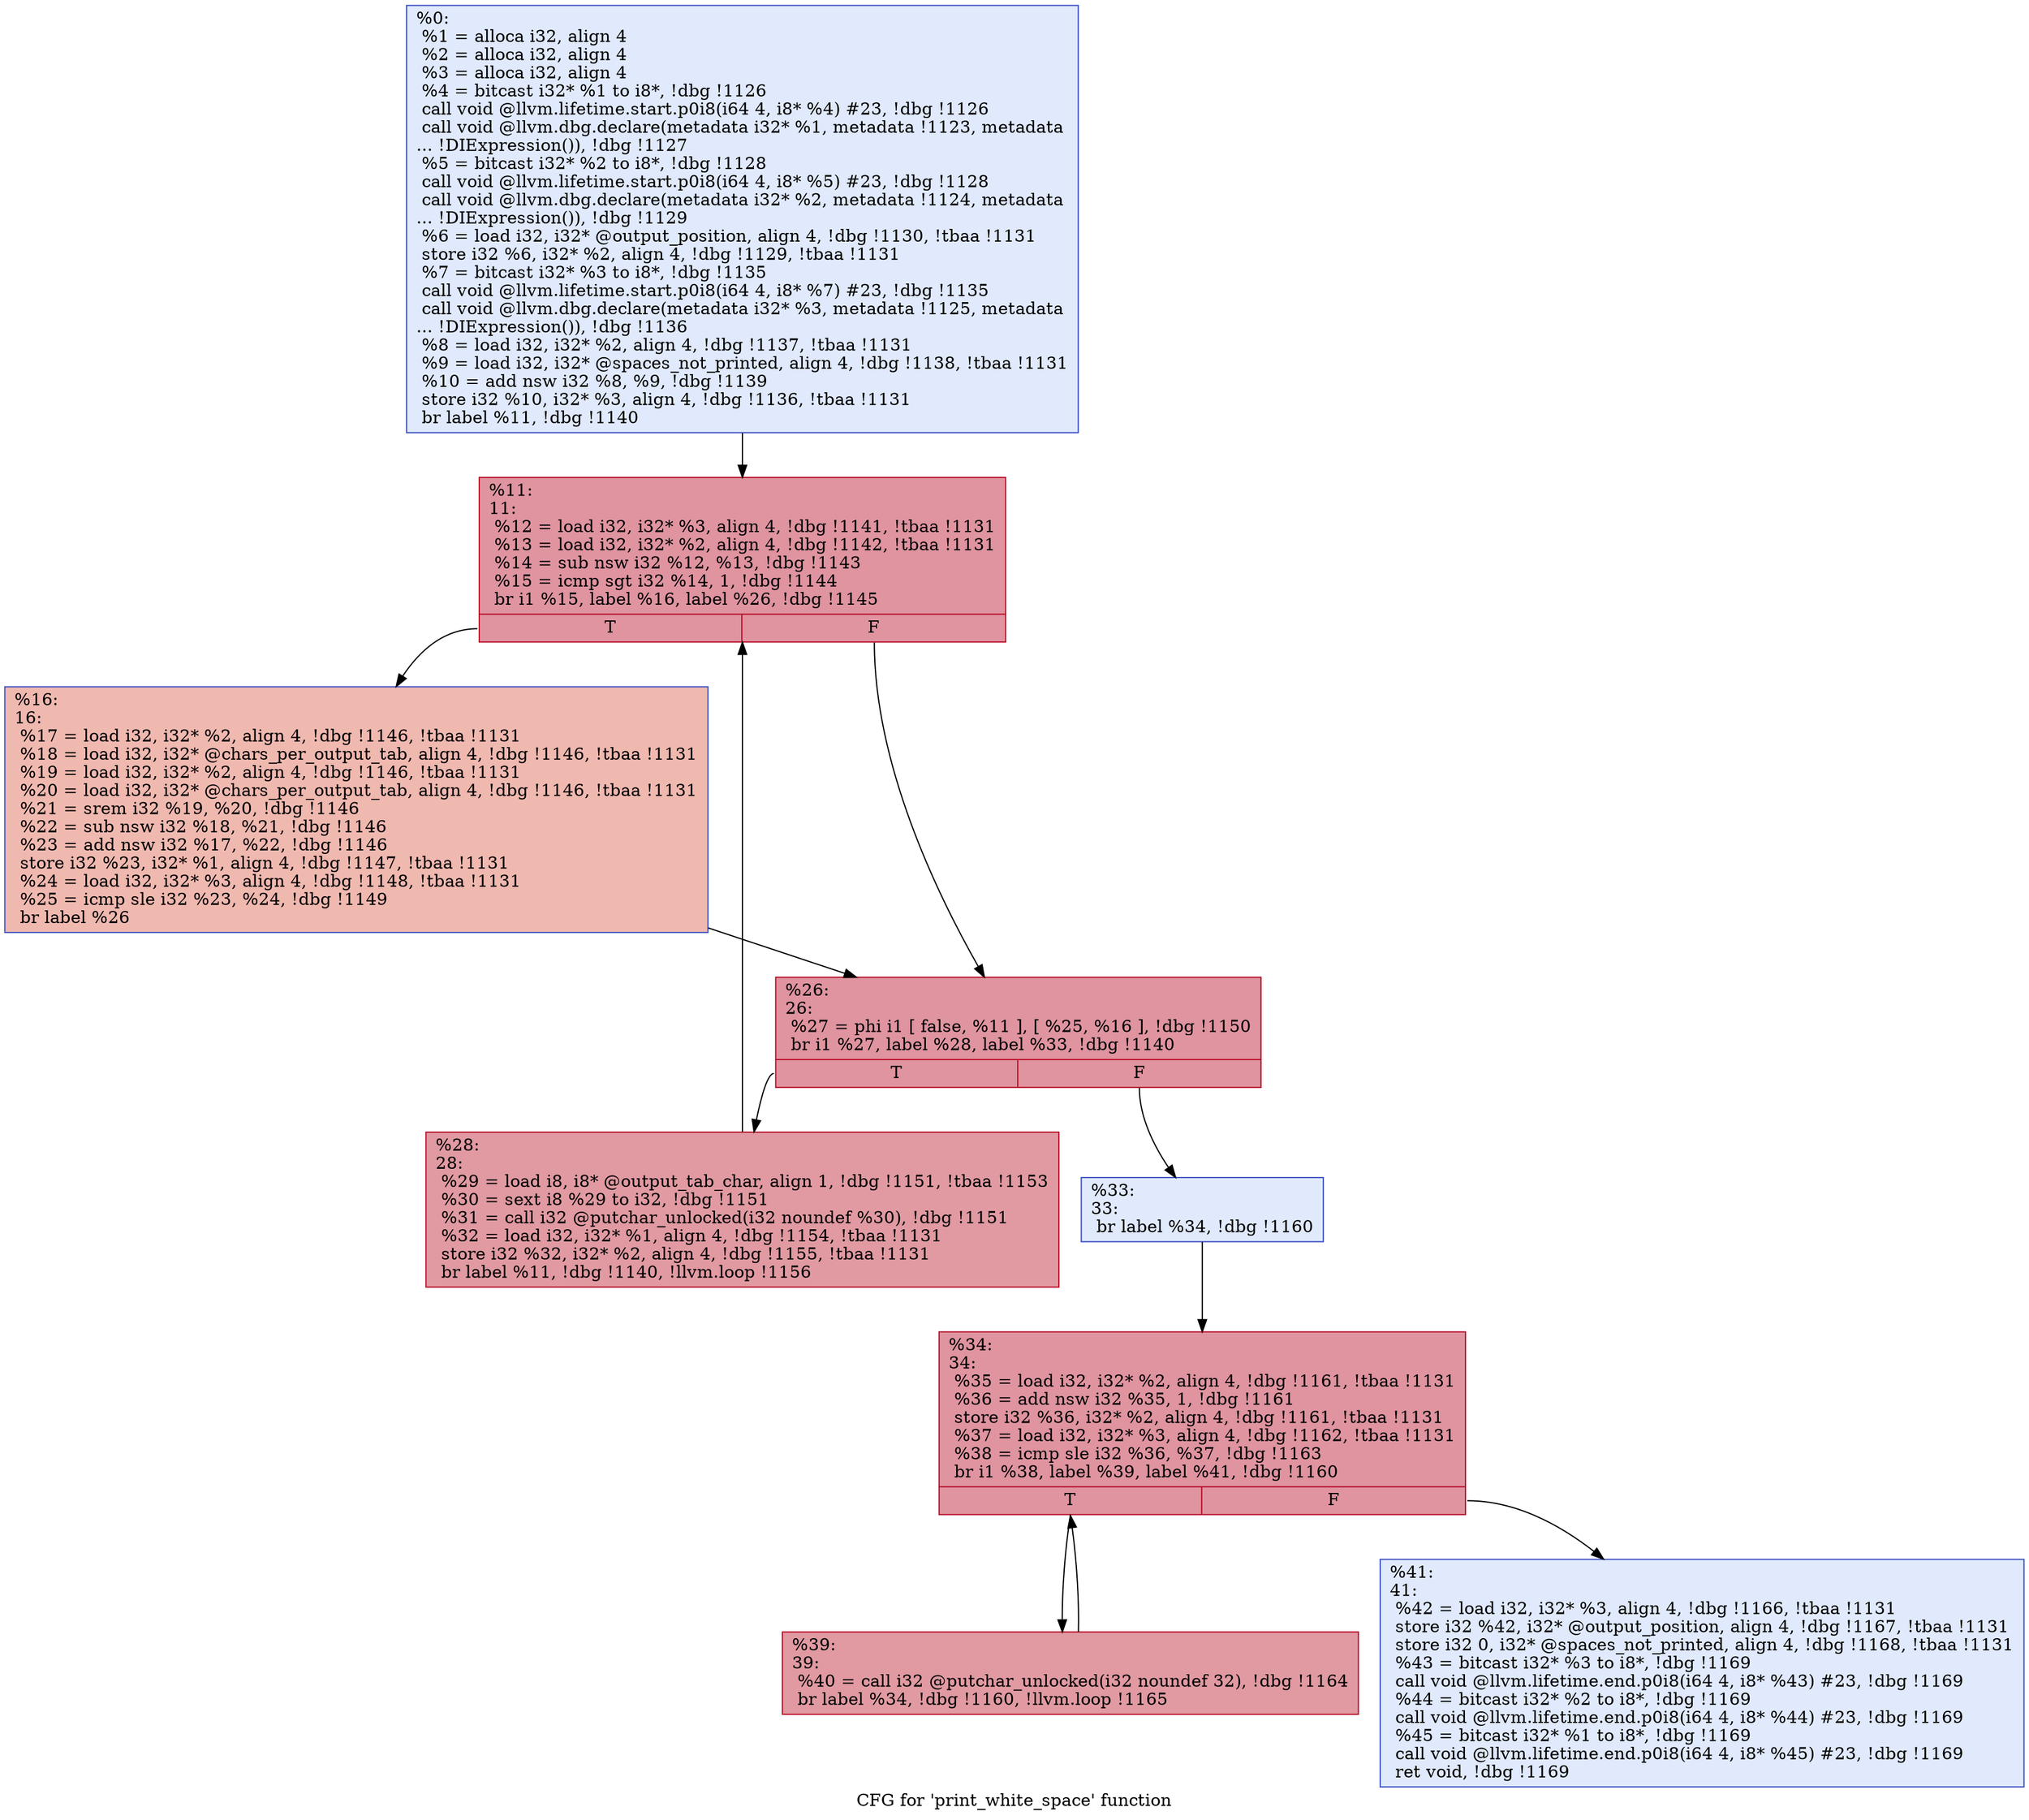 digraph "CFG for 'print_white_space' function" {
	label="CFG for 'print_white_space' function";

	Node0x1666600 [shape=record,color="#3d50c3ff", style=filled, fillcolor="#b9d0f970",label="{%0:\l  %1 = alloca i32, align 4\l  %2 = alloca i32, align 4\l  %3 = alloca i32, align 4\l  %4 = bitcast i32* %1 to i8*, !dbg !1126\l  call void @llvm.lifetime.start.p0i8(i64 4, i8* %4) #23, !dbg !1126\l  call void @llvm.dbg.declare(metadata i32* %1, metadata !1123, metadata\l... !DIExpression()), !dbg !1127\l  %5 = bitcast i32* %2 to i8*, !dbg !1128\l  call void @llvm.lifetime.start.p0i8(i64 4, i8* %5) #23, !dbg !1128\l  call void @llvm.dbg.declare(metadata i32* %2, metadata !1124, metadata\l... !DIExpression()), !dbg !1129\l  %6 = load i32, i32* @output_position, align 4, !dbg !1130, !tbaa !1131\l  store i32 %6, i32* %2, align 4, !dbg !1129, !tbaa !1131\l  %7 = bitcast i32* %3 to i8*, !dbg !1135\l  call void @llvm.lifetime.start.p0i8(i64 4, i8* %7) #23, !dbg !1135\l  call void @llvm.dbg.declare(metadata i32* %3, metadata !1125, metadata\l... !DIExpression()), !dbg !1136\l  %8 = load i32, i32* %2, align 4, !dbg !1137, !tbaa !1131\l  %9 = load i32, i32* @spaces_not_printed, align 4, !dbg !1138, !tbaa !1131\l  %10 = add nsw i32 %8, %9, !dbg !1139\l  store i32 %10, i32* %3, align 4, !dbg !1136, !tbaa !1131\l  br label %11, !dbg !1140\l}"];
	Node0x1666600 -> Node0x1666650;
	Node0x1666650 [shape=record,color="#b70d28ff", style=filled, fillcolor="#b70d2870",label="{%11:\l11:                                               \l  %12 = load i32, i32* %3, align 4, !dbg !1141, !tbaa !1131\l  %13 = load i32, i32* %2, align 4, !dbg !1142, !tbaa !1131\l  %14 = sub nsw i32 %12, %13, !dbg !1143\l  %15 = icmp sgt i32 %14, 1, !dbg !1144\l  br i1 %15, label %16, label %26, !dbg !1145\l|{<s0>T|<s1>F}}"];
	Node0x1666650:s0 -> Node0x16666a0;
	Node0x1666650:s1 -> Node0x16666f0;
	Node0x16666a0 [shape=record,color="#3d50c3ff", style=filled, fillcolor="#de614d70",label="{%16:\l16:                                               \l  %17 = load i32, i32* %2, align 4, !dbg !1146, !tbaa !1131\l  %18 = load i32, i32* @chars_per_output_tab, align 4, !dbg !1146, !tbaa !1131\l  %19 = load i32, i32* %2, align 4, !dbg !1146, !tbaa !1131\l  %20 = load i32, i32* @chars_per_output_tab, align 4, !dbg !1146, !tbaa !1131\l  %21 = srem i32 %19, %20, !dbg !1146\l  %22 = sub nsw i32 %18, %21, !dbg !1146\l  %23 = add nsw i32 %17, %22, !dbg !1146\l  store i32 %23, i32* %1, align 4, !dbg !1147, !tbaa !1131\l  %24 = load i32, i32* %3, align 4, !dbg !1148, !tbaa !1131\l  %25 = icmp sle i32 %23, %24, !dbg !1149\l  br label %26\l}"];
	Node0x16666a0 -> Node0x16666f0;
	Node0x16666f0 [shape=record,color="#b70d28ff", style=filled, fillcolor="#b70d2870",label="{%26:\l26:                                               \l  %27 = phi i1 [ false, %11 ], [ %25, %16 ], !dbg !1150\l  br i1 %27, label %28, label %33, !dbg !1140\l|{<s0>T|<s1>F}}"];
	Node0x16666f0:s0 -> Node0x1666740;
	Node0x16666f0:s1 -> Node0x1666790;
	Node0x1666740 [shape=record,color="#b70d28ff", style=filled, fillcolor="#bb1b2c70",label="{%28:\l28:                                               \l  %29 = load i8, i8* @output_tab_char, align 1, !dbg !1151, !tbaa !1153\l  %30 = sext i8 %29 to i32, !dbg !1151\l  %31 = call i32 @putchar_unlocked(i32 noundef %30), !dbg !1151\l  %32 = load i32, i32* %1, align 4, !dbg !1154, !tbaa !1131\l  store i32 %32, i32* %2, align 4, !dbg !1155, !tbaa !1131\l  br label %11, !dbg !1140, !llvm.loop !1156\l}"];
	Node0x1666740 -> Node0x1666650;
	Node0x1666790 [shape=record,color="#3d50c3ff", style=filled, fillcolor="#b9d0f970",label="{%33:\l33:                                               \l  br label %34, !dbg !1160\l}"];
	Node0x1666790 -> Node0x16667e0;
	Node0x16667e0 [shape=record,color="#b70d28ff", style=filled, fillcolor="#b70d2870",label="{%34:\l34:                                               \l  %35 = load i32, i32* %2, align 4, !dbg !1161, !tbaa !1131\l  %36 = add nsw i32 %35, 1, !dbg !1161\l  store i32 %36, i32* %2, align 4, !dbg !1161, !tbaa !1131\l  %37 = load i32, i32* %3, align 4, !dbg !1162, !tbaa !1131\l  %38 = icmp sle i32 %36, %37, !dbg !1163\l  br i1 %38, label %39, label %41, !dbg !1160\l|{<s0>T|<s1>F}}"];
	Node0x16667e0:s0 -> Node0x1666830;
	Node0x16667e0:s1 -> Node0x1666880;
	Node0x1666830 [shape=record,color="#b70d28ff", style=filled, fillcolor="#bb1b2c70",label="{%39:\l39:                                               \l  %40 = call i32 @putchar_unlocked(i32 noundef 32), !dbg !1164\l  br label %34, !dbg !1160, !llvm.loop !1165\l}"];
	Node0x1666830 -> Node0x16667e0;
	Node0x1666880 [shape=record,color="#3d50c3ff", style=filled, fillcolor="#b9d0f970",label="{%41:\l41:                                               \l  %42 = load i32, i32* %3, align 4, !dbg !1166, !tbaa !1131\l  store i32 %42, i32* @output_position, align 4, !dbg !1167, !tbaa !1131\l  store i32 0, i32* @spaces_not_printed, align 4, !dbg !1168, !tbaa !1131\l  %43 = bitcast i32* %3 to i8*, !dbg !1169\l  call void @llvm.lifetime.end.p0i8(i64 4, i8* %43) #23, !dbg !1169\l  %44 = bitcast i32* %2 to i8*, !dbg !1169\l  call void @llvm.lifetime.end.p0i8(i64 4, i8* %44) #23, !dbg !1169\l  %45 = bitcast i32* %1 to i8*, !dbg !1169\l  call void @llvm.lifetime.end.p0i8(i64 4, i8* %45) #23, !dbg !1169\l  ret void, !dbg !1169\l}"];
}

